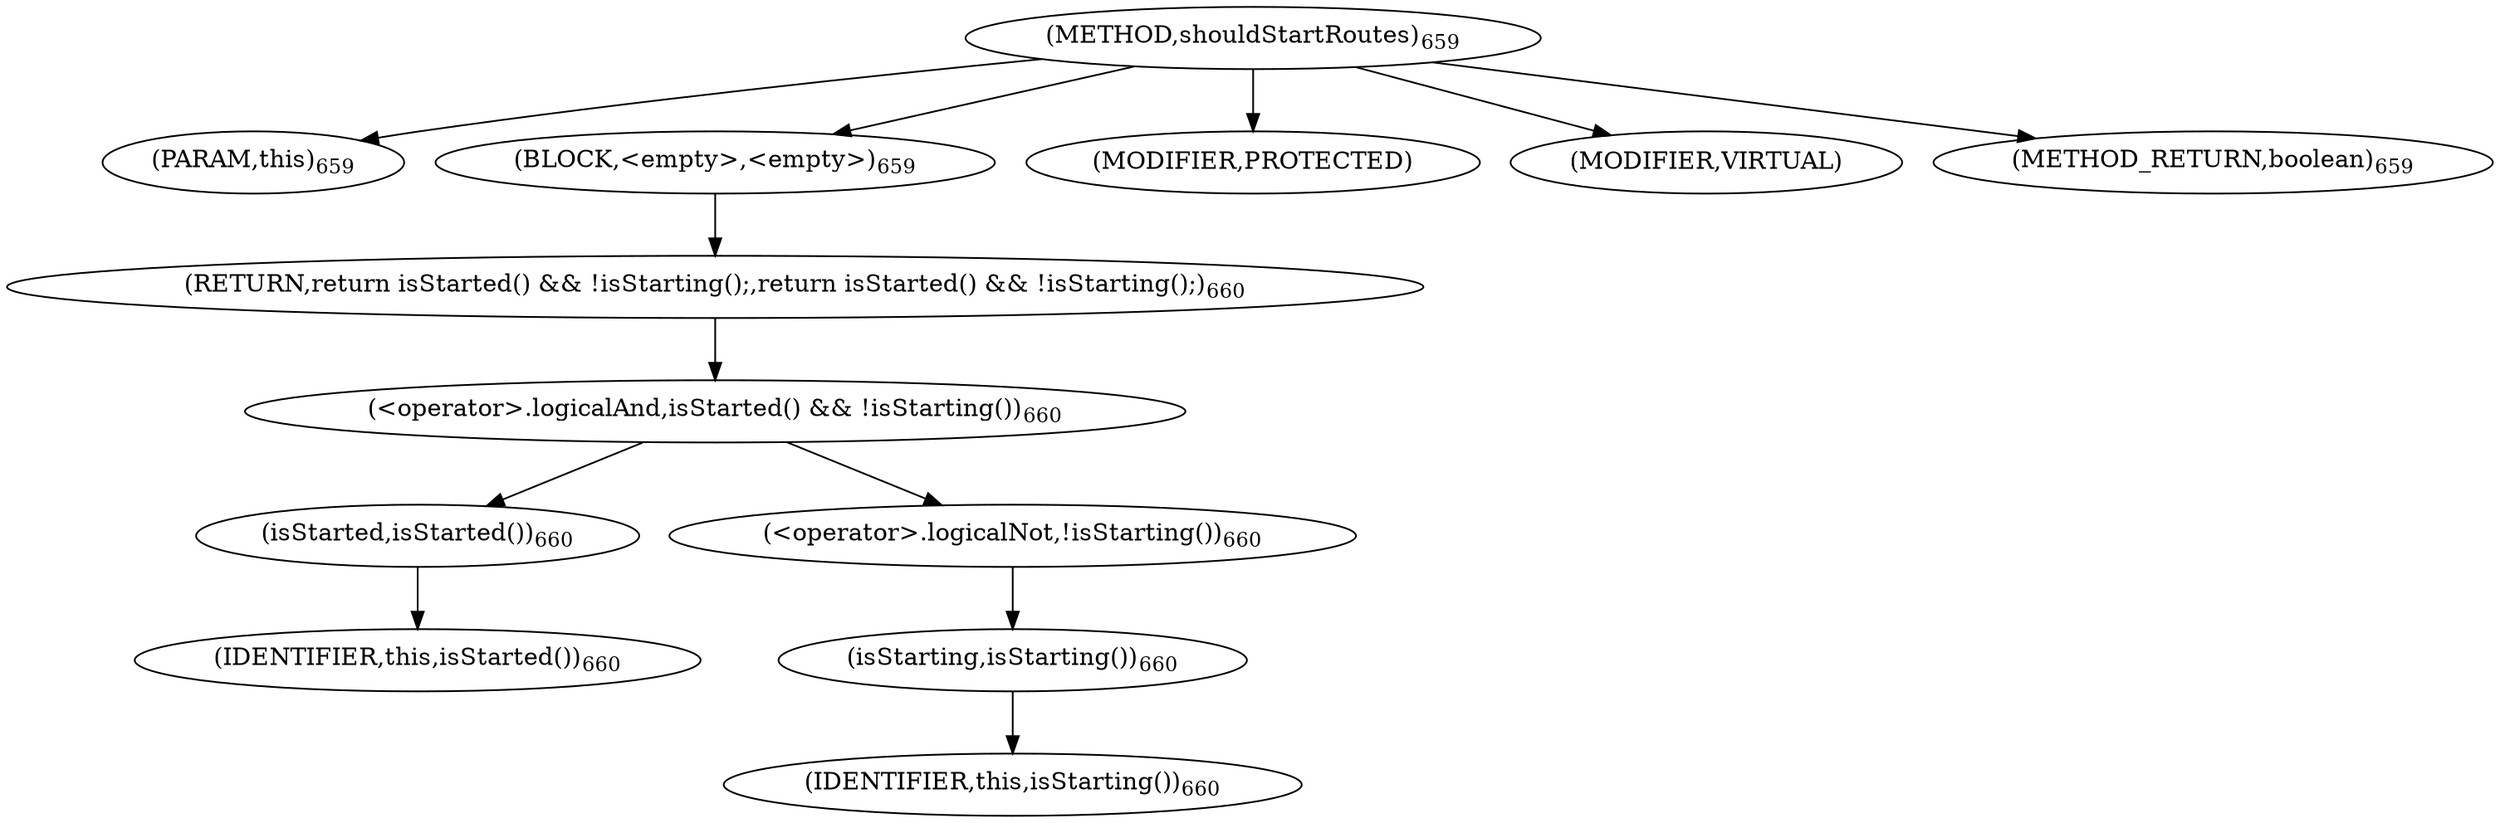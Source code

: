 digraph "shouldStartRoutes" {  
"1844" [label = <(METHOD,shouldStartRoutes)<SUB>659</SUB>> ]
"122" [label = <(PARAM,this)<SUB>659</SUB>> ]
"1845" [label = <(BLOCK,&lt;empty&gt;,&lt;empty&gt;)<SUB>659</SUB>> ]
"1846" [label = <(RETURN,return isStarted() &amp;&amp; !isStarting();,return isStarted() &amp;&amp; !isStarting();)<SUB>660</SUB>> ]
"1847" [label = <(&lt;operator&gt;.logicalAnd,isStarted() &amp;&amp; !isStarting())<SUB>660</SUB>> ]
"1848" [label = <(isStarted,isStarted())<SUB>660</SUB>> ]
"121" [label = <(IDENTIFIER,this,isStarted())<SUB>660</SUB>> ]
"1849" [label = <(&lt;operator&gt;.logicalNot,!isStarting())<SUB>660</SUB>> ]
"1850" [label = <(isStarting,isStarting())<SUB>660</SUB>> ]
"123" [label = <(IDENTIFIER,this,isStarting())<SUB>660</SUB>> ]
"1851" [label = <(MODIFIER,PROTECTED)> ]
"1852" [label = <(MODIFIER,VIRTUAL)> ]
"1853" [label = <(METHOD_RETURN,boolean)<SUB>659</SUB>> ]
  "1844" -> "122" 
  "1844" -> "1845" 
  "1844" -> "1851" 
  "1844" -> "1852" 
  "1844" -> "1853" 
  "1845" -> "1846" 
  "1846" -> "1847" 
  "1847" -> "1848" 
  "1847" -> "1849" 
  "1848" -> "121" 
  "1849" -> "1850" 
  "1850" -> "123" 
}
